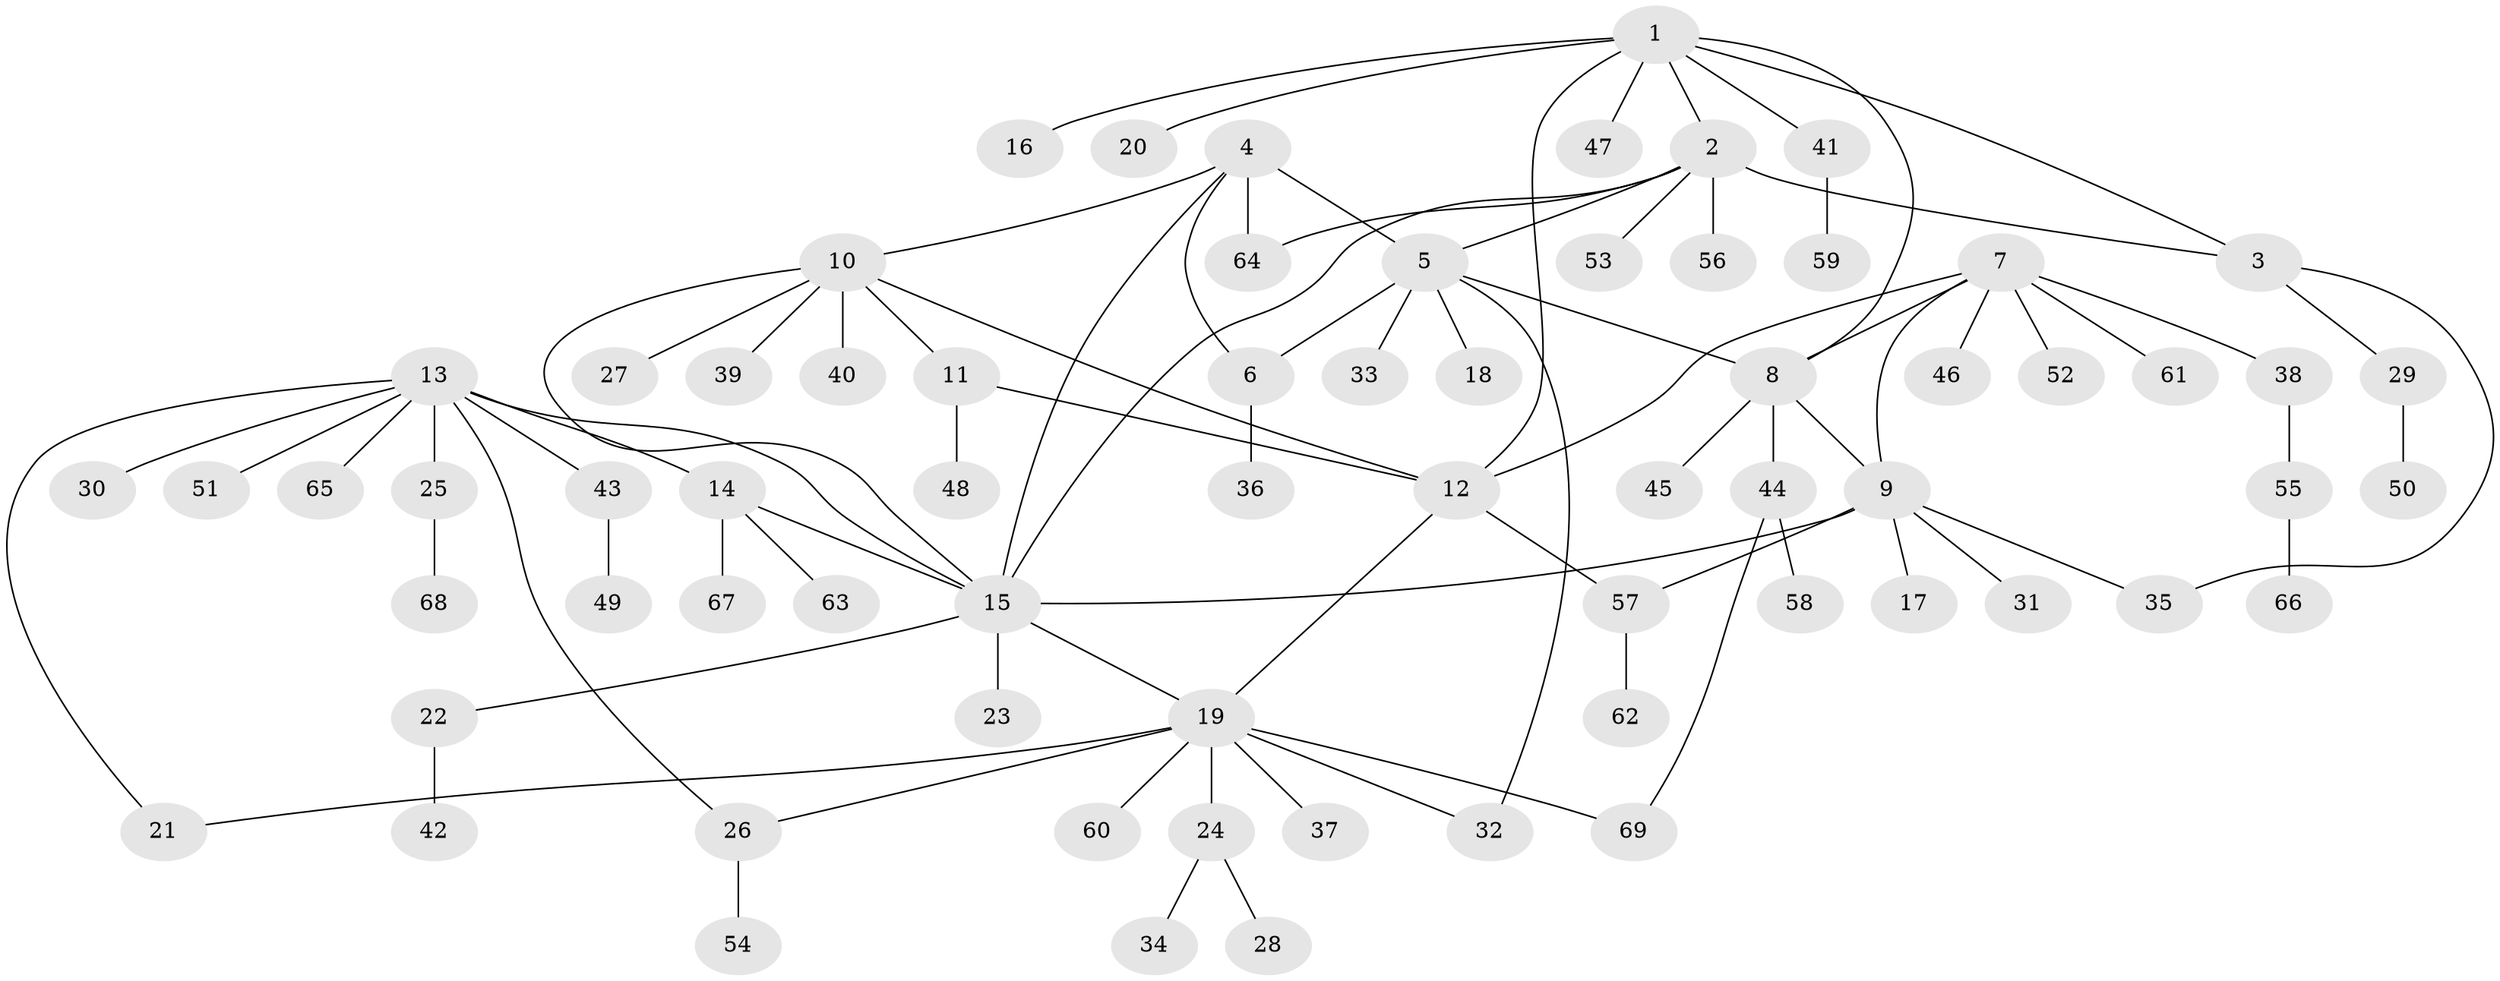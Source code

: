 // coarse degree distribution, {4: 0.2, 9: 0.05, 3: 0.05, 12: 0.05, 2: 0.15, 7: 0.05, 1: 0.45}
// Generated by graph-tools (version 1.1) at 2025/19/03/04/25 18:19:54]
// undirected, 69 vertices, 87 edges
graph export_dot {
graph [start="1"]
  node [color=gray90,style=filled];
  1;
  2;
  3;
  4;
  5;
  6;
  7;
  8;
  9;
  10;
  11;
  12;
  13;
  14;
  15;
  16;
  17;
  18;
  19;
  20;
  21;
  22;
  23;
  24;
  25;
  26;
  27;
  28;
  29;
  30;
  31;
  32;
  33;
  34;
  35;
  36;
  37;
  38;
  39;
  40;
  41;
  42;
  43;
  44;
  45;
  46;
  47;
  48;
  49;
  50;
  51;
  52;
  53;
  54;
  55;
  56;
  57;
  58;
  59;
  60;
  61;
  62;
  63;
  64;
  65;
  66;
  67;
  68;
  69;
  1 -- 2;
  1 -- 3;
  1 -- 8;
  1 -- 12;
  1 -- 16;
  1 -- 20;
  1 -- 41;
  1 -- 47;
  2 -- 3;
  2 -- 5;
  2 -- 15;
  2 -- 53;
  2 -- 56;
  2 -- 64;
  3 -- 29;
  3 -- 35;
  4 -- 5;
  4 -- 6;
  4 -- 10;
  4 -- 15;
  4 -- 64;
  5 -- 6;
  5 -- 8;
  5 -- 18;
  5 -- 32;
  5 -- 33;
  6 -- 36;
  7 -- 8;
  7 -- 9;
  7 -- 12;
  7 -- 38;
  7 -- 46;
  7 -- 52;
  7 -- 61;
  8 -- 9;
  8 -- 44;
  8 -- 45;
  9 -- 15;
  9 -- 17;
  9 -- 31;
  9 -- 35;
  9 -- 57;
  10 -- 11;
  10 -- 12;
  10 -- 15;
  10 -- 27;
  10 -- 39;
  10 -- 40;
  11 -- 12;
  11 -- 48;
  12 -- 19;
  12 -- 57;
  13 -- 14;
  13 -- 15;
  13 -- 21;
  13 -- 25;
  13 -- 26;
  13 -- 30;
  13 -- 43;
  13 -- 51;
  13 -- 65;
  14 -- 15;
  14 -- 63;
  14 -- 67;
  15 -- 19;
  15 -- 22;
  15 -- 23;
  19 -- 21;
  19 -- 24;
  19 -- 26;
  19 -- 32;
  19 -- 37;
  19 -- 60;
  19 -- 69;
  22 -- 42;
  24 -- 28;
  24 -- 34;
  25 -- 68;
  26 -- 54;
  29 -- 50;
  38 -- 55;
  41 -- 59;
  43 -- 49;
  44 -- 58;
  44 -- 69;
  55 -- 66;
  57 -- 62;
}
